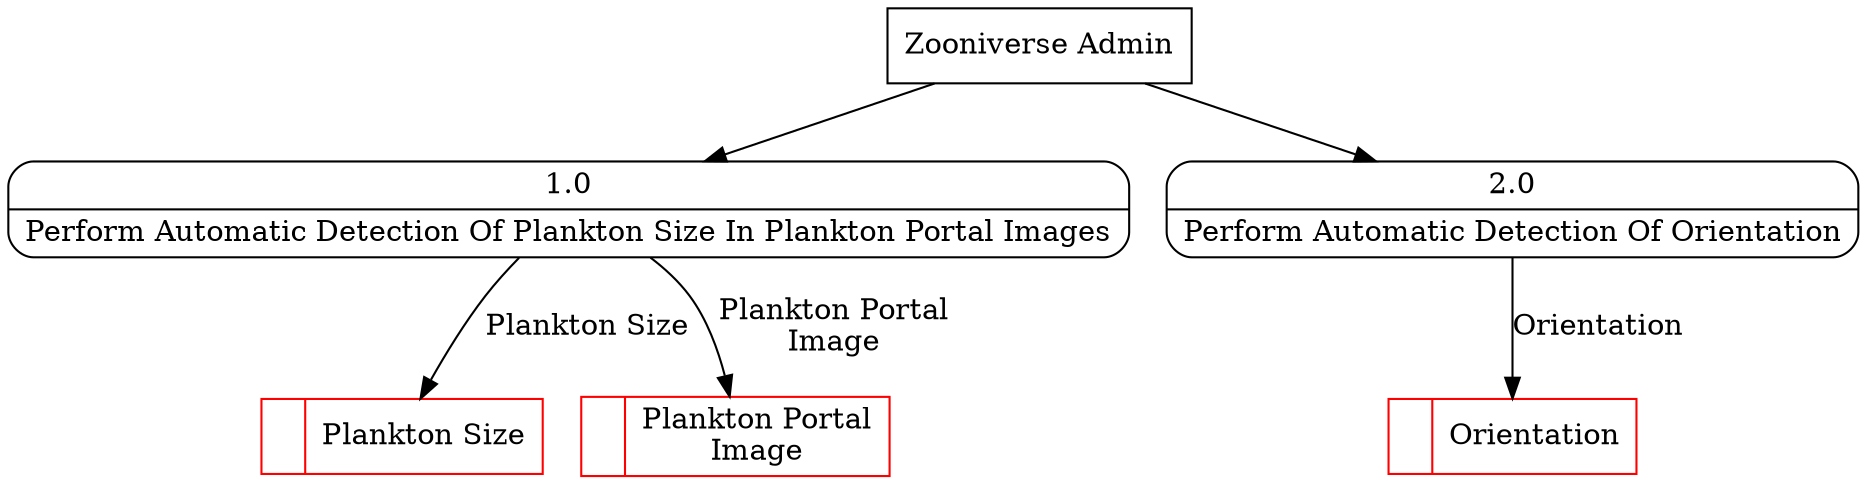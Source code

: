 digraph dfd2{ 
node[shape=record]
200 [label="<f0>  |<f1> Orientation " color=red];
201 [label="<f0>  |<f1> Plankton Size " color=red];
202 [label="<f0>  |<f1> Plankton Portal\nImage " color=red];
203 [label="Zooniverse Admin" shape=box];
204 [label="{<f0> 1.0|<f1> Perform Automatic Detection Of Plankton Size In Plankton Portal Images }" shape=Mrecord];
205 [label="{<f0> 2.0|<f1> Perform Automatic Detection Of Orientation }" shape=Mrecord];
203 -> 204
203 -> 205
204 -> 201 [label="Plankton Size"]
204 -> 202 [label="Plankton Portal\nImage"]
205 -> 200 [label="Orientation"]
}